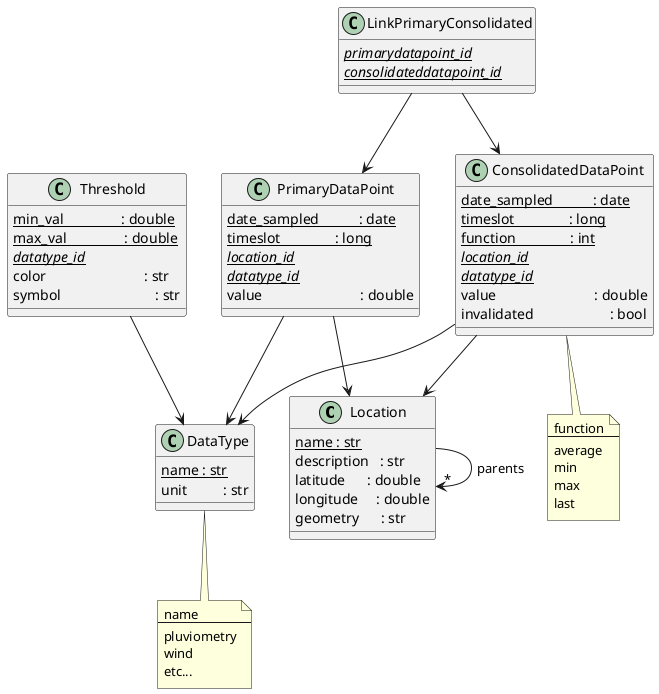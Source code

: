 
@startuml model_overview.png

   ' Objects
   ' -------
    class Location {
        {static} name : str
        description   : str
        latitude      : double
        longitude     : double
        geometry      : str
    }

    class DataType {
        {static} name : str
        unit          : str
    }
    note "name\n--\npluviometry\nwind\netc..." as NoteDataType

    class Threshold {
        {static} min_val                : double
        {static} max_val                : double
        {static} {abstract} datatype_id
        color                           : str
        symbol                          : str
    }

    class PrimaryDataPoint {
        {static} date_sampled           : date
        {static} timeslot               : long
        {static} {abstract} location_id
        {static} {abstract} datatype_id
        value                           : double
    }

    class ConsolidatedDataPoint {
        {static} date_sampled           : date
        {static} timeslot               : long
        {static} function               : int
        {static} {abstract} location_id
        {static} {abstract} datatype_id
        value                           : double
        invalidated                     : bool
    }
    note "function\n--\naverage\nmin\nmax\nlast" as NoteCDP

    class LinkPrimaryConsolidated {
        {static} {abstract} primarydatapoint_id
        {static} {abstract} consolidateddatapoint_id
    }

   ' Relations
   ' ---------

    Location --> "*" Location : parents

    DataType -- NoteDataType

    Threshold --> DataType

    PrimaryDataPoint --> Location
    PrimaryDataPoint --> DataType

    ConsolidatedDataPoint --> Location
    ConsolidatedDataPoint --> DataType
    ConsolidatedDataPoint -- NoteCDP

    LinkPrimaryConsolidated --> PrimaryDataPoint
    LinkPrimaryConsolidated --> ConsolidatedDataPoint

@enduml

